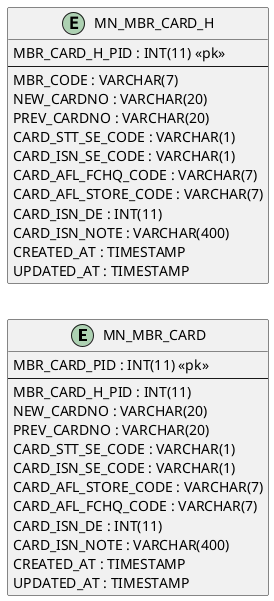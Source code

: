 @startuml

left to right direction

entity "MN_MBR_CARD" as memberCard {
  MBR_CARD_PID : INT(11) <<pk>>
  --
  MBR_CARD_H_PID : INT(11)
  NEW_CARDNO : VARCHAR(20)
  PREV_CARDNO : VARCHAR(20)
  CARD_STT_SE_CODE : VARCHAR(1)
  CARD_ISN_SE_CODE : VARCHAR(1)
  CARD_AFL_STORE_CODE : VARCHAR(7)
  CARD_AFL_FCHQ_CODE : VARCHAR(7)
  CARD_ISN_DE : INT(11)
  CARD_ISN_NOTE : VARCHAR(400)
  CREATED_AT : TIMESTAMP
  UPDATED_AT : TIMESTAMP
}

entity "MN_MBR_CARD_H" as memberCardHistory {
  MBR_CARD_H_PID : INT(11) <<pk>>
  --
  MBR_CODE : VARCHAR(7)
  NEW_CARDNO : VARCHAR(20)
  PREV_CARDNO : VARCHAR(20)
  CARD_STT_SE_CODE : VARCHAR(1)
  CARD_ISN_SE_CODE : VARCHAR(1)
  CARD_AFL_FCHQ_CODE : VARCHAR(7)
  CARD_AFL_STORE_CODE : VARCHAR(7)
  CARD_ISN_DE : INT(11)
  CARD_ISN_NOTE : VARCHAR(400)
  CREATED_AT : TIMESTAMP
  UPDATED_AT : TIMESTAMP
}

@enduml